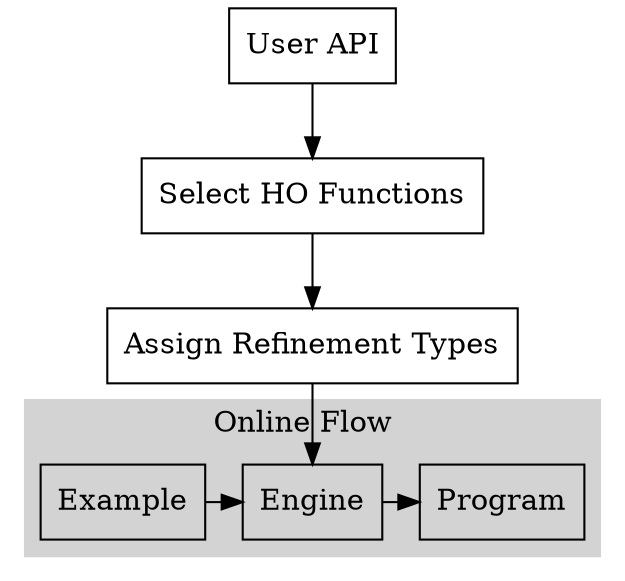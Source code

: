 digraph diagram {
    node [shape=box];

    "User API" -> "Select HO Functions";
    "Select HO Functions" -> "Assign Refinement Types";
    "Assign Refinement Types" -> Engine;

    subgraph cluster_0 {
        style=filled;
        color=lightgrey;
        Example -> Engine -> Program;
        label = "Online Flow  ";
        { rank=same; Example Engine Program }
    }
}